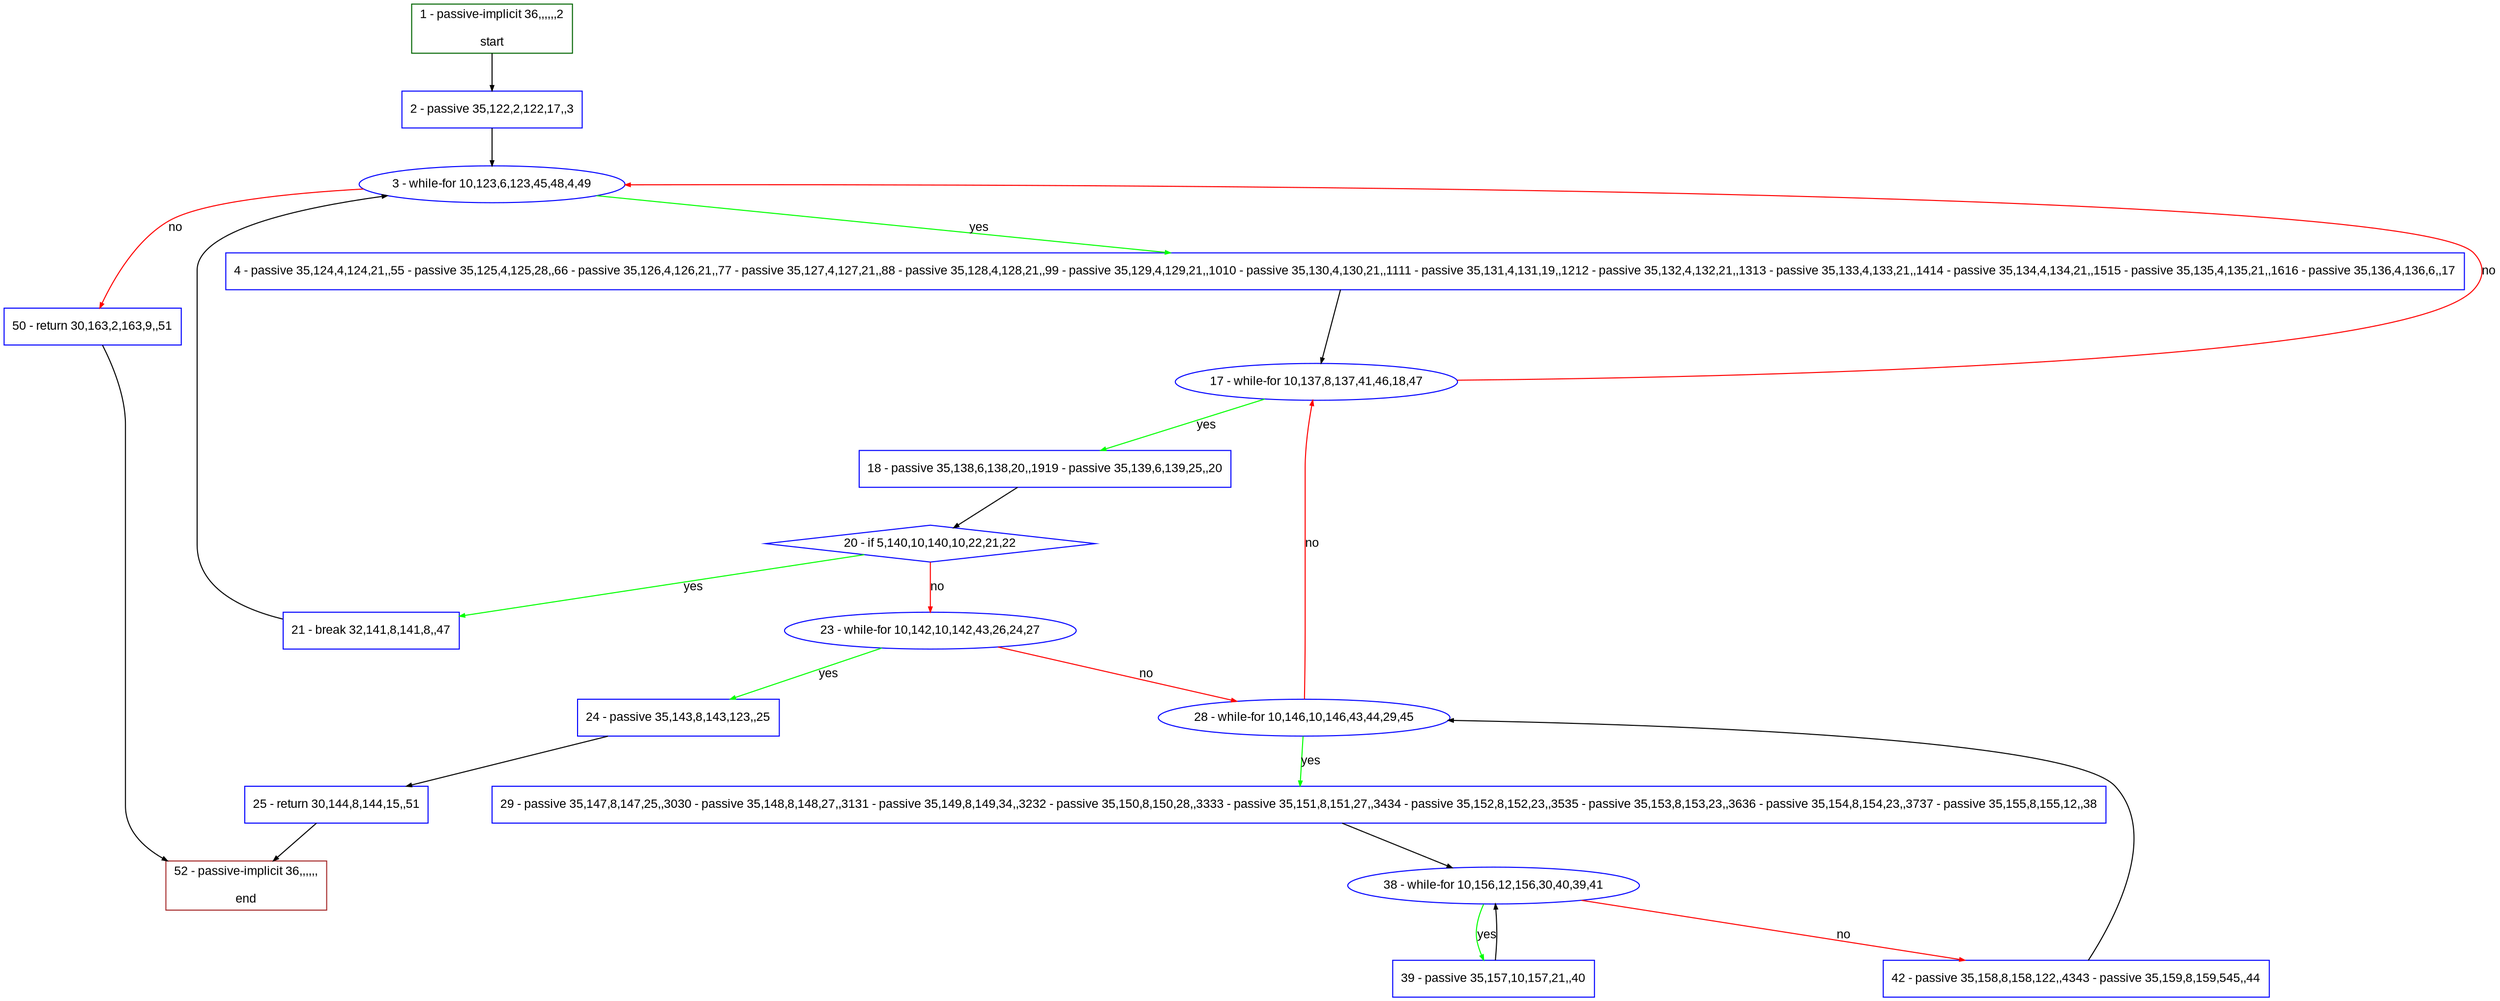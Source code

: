digraph "" {
  graph [pack="true", label="", fontsize="12", packmode="clust", fontname="Arial", fillcolor="#FFFFCC", bgcolor="white", style="rounded,filled", compound="true"];
  node [node_initialized="no", label="", color="grey", fontsize="12", fillcolor="white", fontname="Arial", style="filled", shape="rectangle", compound="true", fixedsize="false"];
  edge [fontcolor="black", arrowhead="normal", arrowtail="none", arrowsize="0.5", ltail="", label="", color="black", fontsize="12", lhead="", fontname="Arial", dir="forward", compound="true"];
  __N1 [label="2 - passive 35,122,2,122,17,,3", color="#0000ff", fillcolor="#ffffff", style="filled", shape="box"];
  __N2 [label="1 - passive-implicit 36,,,,,,2\n\nstart", color="#006400", fillcolor="#ffffff", style="filled", shape="box"];
  __N3 [label="3 - while-for 10,123,6,123,45,48,4,49", color="#0000ff", fillcolor="#ffffff", style="filled", shape="oval"];
  __N4 [label="4 - passive 35,124,4,124,21,,55 - passive 35,125,4,125,28,,66 - passive 35,126,4,126,21,,77 - passive 35,127,4,127,21,,88 - passive 35,128,4,128,21,,99 - passive 35,129,4,129,21,,1010 - passive 35,130,4,130,21,,1111 - passive 35,131,4,131,19,,1212 - passive 35,132,4,132,21,,1313 - passive 35,133,4,133,21,,1414 - passive 35,134,4,134,21,,1515 - passive 35,135,4,135,21,,1616 - passive 35,136,4,136,6,,17", color="#0000ff", fillcolor="#ffffff", style="filled", shape="box"];
  __N5 [label="50 - return 30,163,2,163,9,,51", color="#0000ff", fillcolor="#ffffff", style="filled", shape="box"];
  __N6 [label="17 - while-for 10,137,8,137,41,46,18,47", color="#0000ff", fillcolor="#ffffff", style="filled", shape="oval"];
  __N7 [label="18 - passive 35,138,6,138,20,,1919 - passive 35,139,6,139,25,,20", color="#0000ff", fillcolor="#ffffff", style="filled", shape="box"];
  __N8 [label="20 - if 5,140,10,140,10,22,21,22", color="#0000ff", fillcolor="#ffffff", style="filled", shape="diamond"];
  __N9 [label="21 - break 32,141,8,141,8,,47", color="#0000ff", fillcolor="#ffffff", style="filled", shape="box"];
  __N10 [label="23 - while-for 10,142,10,142,43,26,24,27", color="#0000ff", fillcolor="#ffffff", style="filled", shape="oval"];
  __N11 [label="24 - passive 35,143,8,143,123,,25", color="#0000ff", fillcolor="#ffffff", style="filled", shape="box"];
  __N12 [label="28 - while-for 10,146,10,146,43,44,29,45", color="#0000ff", fillcolor="#ffffff", style="filled", shape="oval"];
  __N13 [label="25 - return 30,144,8,144,15,,51", color="#0000ff", fillcolor="#ffffff", style="filled", shape="box"];
  __N14 [label="52 - passive-implicit 36,,,,,,\n\nend", color="#a52a2a", fillcolor="#ffffff", style="filled", shape="box"];
  __N15 [label="29 - passive 35,147,8,147,25,,3030 - passive 35,148,8,148,27,,3131 - passive 35,149,8,149,34,,3232 - passive 35,150,8,150,28,,3333 - passive 35,151,8,151,27,,3434 - passive 35,152,8,152,23,,3535 - passive 35,153,8,153,23,,3636 - passive 35,154,8,154,23,,3737 - passive 35,155,8,155,12,,38", color="#0000ff", fillcolor="#ffffff", style="filled", shape="box"];
  __N16 [label="38 - while-for 10,156,12,156,30,40,39,41", color="#0000ff", fillcolor="#ffffff", style="filled", shape="oval"];
  __N17 [label="39 - passive 35,157,10,157,21,,40", color="#0000ff", fillcolor="#ffffff", style="filled", shape="box"];
  __N18 [label="42 - passive 35,158,8,158,122,,4343 - passive 35,159,8,159,545,,44", color="#0000ff", fillcolor="#ffffff", style="filled", shape="box"];
  __N2 -> __N1 [arrowhead="normal", arrowtail="none", color="#000000", label="", dir="forward"];
  __N1 -> __N3 [arrowhead="normal", arrowtail="none", color="#000000", label="", dir="forward"];
  __N3 -> __N4 [arrowhead="normal", arrowtail="none", color="#00ff00", label="yes", dir="forward"];
  __N3 -> __N5 [arrowhead="normal", arrowtail="none", color="#ff0000", label="no", dir="forward"];
  __N4 -> __N6 [arrowhead="normal", arrowtail="none", color="#000000", label="", dir="forward"];
  __N6 -> __N3 [arrowhead="normal", arrowtail="none", color="#ff0000", label="no", dir="forward"];
  __N6 -> __N7 [arrowhead="normal", arrowtail="none", color="#00ff00", label="yes", dir="forward"];
  __N7 -> __N8 [arrowhead="normal", arrowtail="none", color="#000000", label="", dir="forward"];
  __N8 -> __N9 [arrowhead="normal", arrowtail="none", color="#00ff00", label="yes", dir="forward"];
  __N8 -> __N10 [arrowhead="normal", arrowtail="none", color="#ff0000", label="no", dir="forward"];
  __N9 -> __N3 [arrowhead="normal", arrowtail="none", color="#000000", label="", dir="forward"];
  __N10 -> __N11 [arrowhead="normal", arrowtail="none", color="#00ff00", label="yes", dir="forward"];
  __N10 -> __N12 [arrowhead="normal", arrowtail="none", color="#ff0000", label="no", dir="forward"];
  __N11 -> __N13 [arrowhead="normal", arrowtail="none", color="#000000", label="", dir="forward"];
  __N13 -> __N14 [arrowhead="normal", arrowtail="none", color="#000000", label="", dir="forward"];
  __N12 -> __N6 [arrowhead="normal", arrowtail="none", color="#ff0000", label="no", dir="forward"];
  __N12 -> __N15 [arrowhead="normal", arrowtail="none", color="#00ff00", label="yes", dir="forward"];
  __N15 -> __N16 [arrowhead="normal", arrowtail="none", color="#000000", label="", dir="forward"];
  __N16 -> __N17 [arrowhead="normal", arrowtail="none", color="#00ff00", label="yes", dir="forward"];
  __N17 -> __N16 [arrowhead="normal", arrowtail="none", color="#000000", label="", dir="forward"];
  __N16 -> __N18 [arrowhead="normal", arrowtail="none", color="#ff0000", label="no", dir="forward"];
  __N18 -> __N12 [arrowhead="normal", arrowtail="none", color="#000000", label="", dir="forward"];
  __N5 -> __N14 [arrowhead="normal", arrowtail="none", color="#000000", label="", dir="forward"];
}
